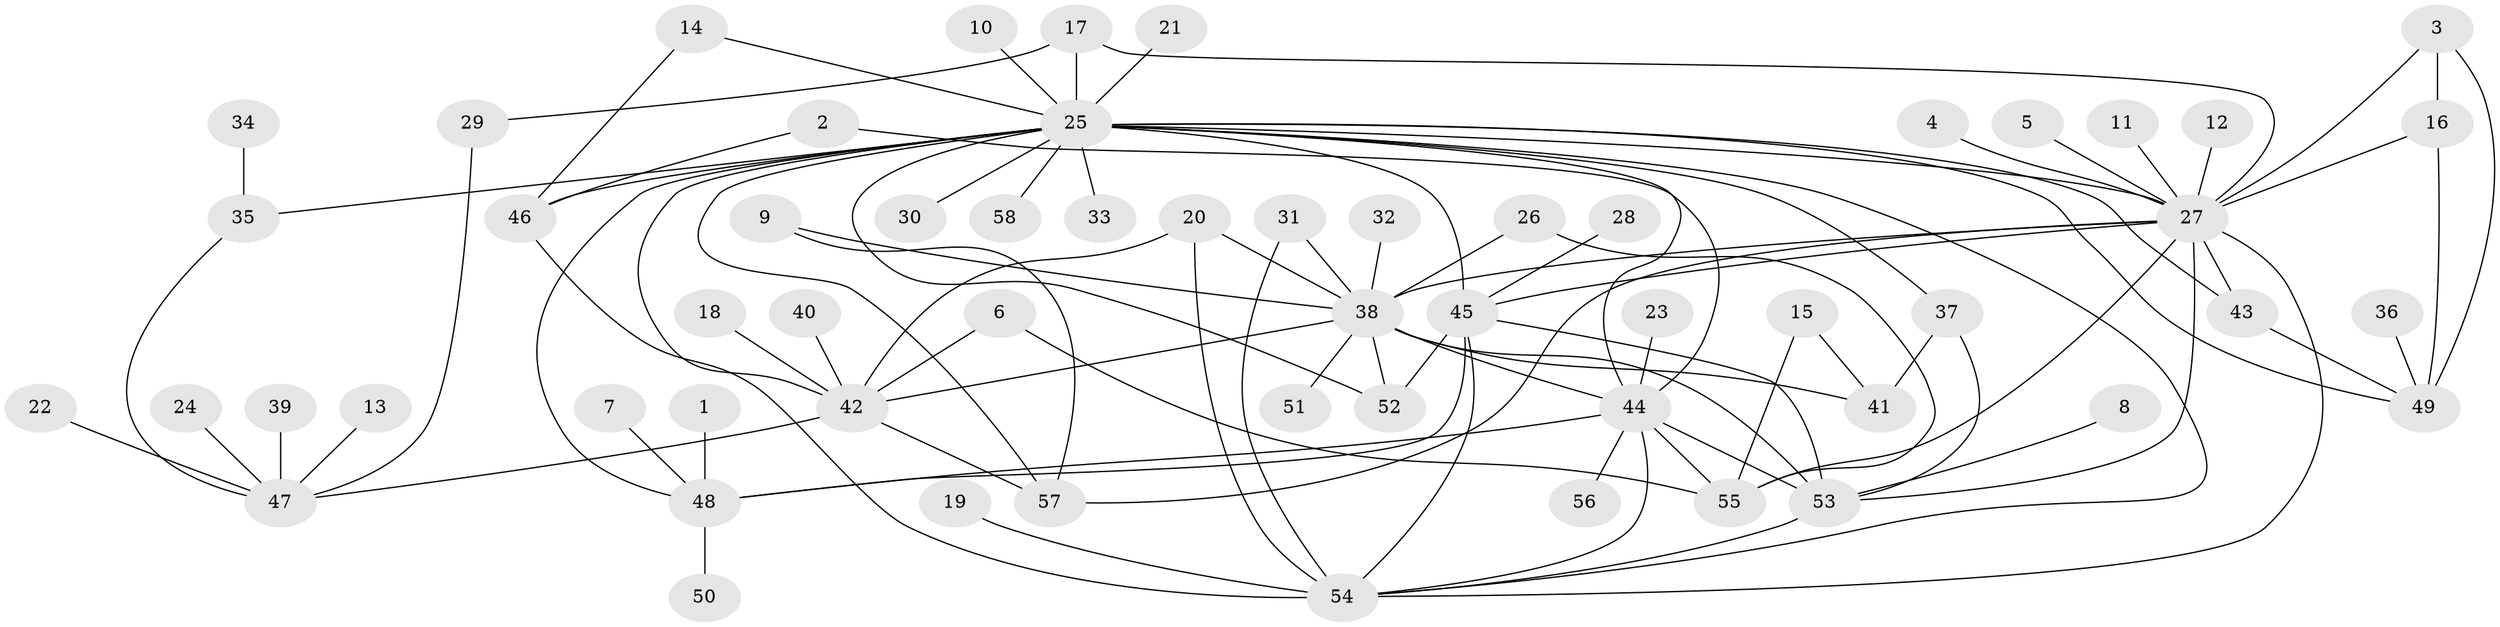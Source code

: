 // original degree distribution, {20: 0.017699115044247787, 5: 0.07079646017699115, 12: 0.008849557522123894, 9: 0.02654867256637168, 11: 0.008849557522123894, 2: 0.20353982300884957, 7: 0.017699115044247787, 1: 0.4778761061946903, 4: 0.04424778761061947, 3: 0.10619469026548672, 6: 0.017699115044247787}
// Generated by graph-tools (version 1.1) at 2025/26/03/09/25 03:26:05]
// undirected, 58 vertices, 94 edges
graph export_dot {
graph [start="1"]
  node [color=gray90,style=filled];
  1;
  2;
  3;
  4;
  5;
  6;
  7;
  8;
  9;
  10;
  11;
  12;
  13;
  14;
  15;
  16;
  17;
  18;
  19;
  20;
  21;
  22;
  23;
  24;
  25;
  26;
  27;
  28;
  29;
  30;
  31;
  32;
  33;
  34;
  35;
  36;
  37;
  38;
  39;
  40;
  41;
  42;
  43;
  44;
  45;
  46;
  47;
  48;
  49;
  50;
  51;
  52;
  53;
  54;
  55;
  56;
  57;
  58;
  1 -- 48 [weight=1.0];
  2 -- 44 [weight=1.0];
  2 -- 46 [weight=1.0];
  3 -- 16 [weight=1.0];
  3 -- 27 [weight=1.0];
  3 -- 49 [weight=1.0];
  4 -- 27 [weight=1.0];
  5 -- 27 [weight=1.0];
  6 -- 42 [weight=1.0];
  6 -- 55 [weight=1.0];
  7 -- 48 [weight=1.0];
  8 -- 53 [weight=1.0];
  9 -- 38 [weight=1.0];
  9 -- 57 [weight=1.0];
  10 -- 25 [weight=1.0];
  11 -- 27 [weight=1.0];
  12 -- 27 [weight=1.0];
  13 -- 47 [weight=1.0];
  14 -- 25 [weight=1.0];
  14 -- 46 [weight=1.0];
  15 -- 41 [weight=1.0];
  15 -- 55 [weight=1.0];
  16 -- 27 [weight=1.0];
  16 -- 49 [weight=2.0];
  17 -- 25 [weight=1.0];
  17 -- 27 [weight=1.0];
  17 -- 29 [weight=1.0];
  18 -- 42 [weight=1.0];
  19 -- 54 [weight=1.0];
  20 -- 38 [weight=1.0];
  20 -- 42 [weight=1.0];
  20 -- 54 [weight=2.0];
  21 -- 25 [weight=1.0];
  22 -- 47 [weight=1.0];
  23 -- 44 [weight=1.0];
  24 -- 47 [weight=1.0];
  25 -- 27 [weight=1.0];
  25 -- 30 [weight=1.0];
  25 -- 33 [weight=1.0];
  25 -- 35 [weight=1.0];
  25 -- 37 [weight=2.0];
  25 -- 42 [weight=1.0];
  25 -- 43 [weight=1.0];
  25 -- 44 [weight=1.0];
  25 -- 45 [weight=1.0];
  25 -- 46 [weight=1.0];
  25 -- 48 [weight=1.0];
  25 -- 49 [weight=1.0];
  25 -- 52 [weight=1.0];
  25 -- 54 [weight=1.0];
  25 -- 57 [weight=1.0];
  25 -- 58 [weight=1.0];
  26 -- 38 [weight=1.0];
  26 -- 55 [weight=1.0];
  27 -- 38 [weight=1.0];
  27 -- 43 [weight=1.0];
  27 -- 45 [weight=1.0];
  27 -- 53 [weight=1.0];
  27 -- 54 [weight=1.0];
  27 -- 55 [weight=2.0];
  27 -- 57 [weight=1.0];
  28 -- 45 [weight=1.0];
  29 -- 47 [weight=1.0];
  31 -- 38 [weight=1.0];
  31 -- 54 [weight=1.0];
  32 -- 38 [weight=1.0];
  34 -- 35 [weight=1.0];
  35 -- 47 [weight=1.0];
  36 -- 49 [weight=1.0];
  37 -- 41 [weight=1.0];
  37 -- 53 [weight=1.0];
  38 -- 41 [weight=1.0];
  38 -- 42 [weight=1.0];
  38 -- 44 [weight=1.0];
  38 -- 51 [weight=1.0];
  38 -- 52 [weight=1.0];
  38 -- 53 [weight=1.0];
  39 -- 47 [weight=1.0];
  40 -- 42 [weight=1.0];
  42 -- 47 [weight=1.0];
  42 -- 57 [weight=1.0];
  43 -- 49 [weight=1.0];
  44 -- 48 [weight=1.0];
  44 -- 53 [weight=1.0];
  44 -- 54 [weight=1.0];
  44 -- 55 [weight=1.0];
  44 -- 56 [weight=1.0];
  45 -- 48 [weight=1.0];
  45 -- 52 [weight=1.0];
  45 -- 53 [weight=1.0];
  45 -- 54 [weight=1.0];
  46 -- 54 [weight=1.0];
  48 -- 50 [weight=1.0];
  53 -- 54 [weight=1.0];
}
